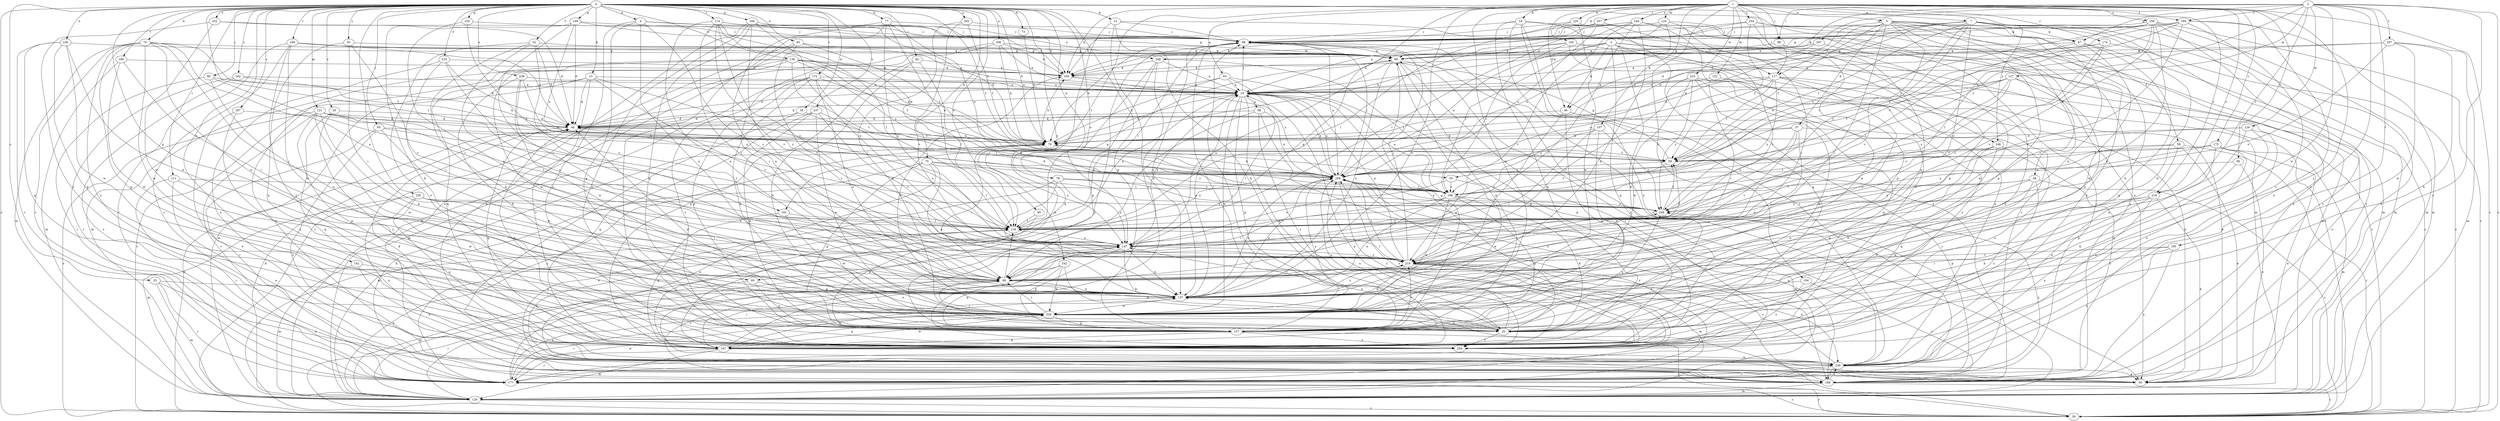 strict digraph  {
0;
1;
2;
3;
4;
5;
7;
10;
12;
13;
19;
20;
25;
29;
30;
35;
36;
37;
38;
40;
43;
49;
50;
52;
55;
58;
59;
60;
65;
67;
68;
69;
70;
73;
75;
76;
77;
79;
80;
82;
88;
89;
91;
95;
96;
98;
104;
105;
107;
108;
111;
114;
117;
118;
121;
122;
124;
126;
127;
128;
136;
137;
142;
147;
149;
155;
157;
166;
167;
169;
172;
174;
175;
177;
182;
187;
188;
189;
191;
194;
195;
197;
198;
205;
206;
207;
209;
218;
219;
220;
223;
228;
233;
235;
236;
237;
238;
239;
242;
244;
246;
248;
249;
252;
254;
257;
258;
259;
0 -> 4  [label=a];
0 -> 12  [label=b];
0 -> 13  [label=b];
0 -> 25  [label=c];
0 -> 29  [label=c];
0 -> 30  [label=c];
0 -> 35  [label=d];
0 -> 43  [label=e];
0 -> 49  [label=e];
0 -> 50  [label=e];
0 -> 52  [label=f];
0 -> 55  [label=f];
0 -> 60  [label=g];
0 -> 70  [label=h];
0 -> 73  [label=h];
0 -> 75  [label=h];
0 -> 76  [label=h];
0 -> 77  [label=h];
0 -> 79  [label=h];
0 -> 80  [label=i];
0 -> 82  [label=i];
0 -> 91  [label=j];
0 -> 95  [label=j];
0 -> 111  [label=l];
0 -> 114  [label=l];
0 -> 121  [label=m];
0 -> 136  [label=n];
0 -> 142  [label=o];
0 -> 147  [label=o];
0 -> 149  [label=p];
0 -> 155  [label=p];
0 -> 157  [label=p];
0 -> 166  [label=q];
0 -> 169  [label=r];
0 -> 172  [label=r];
0 -> 182  [label=s];
0 -> 187  [label=s];
0 -> 189  [label=t];
0 -> 191  [label=t];
0 -> 205  [label=u];
0 -> 206  [label=u];
0 -> 218  [label=v];
0 -> 233  [label=x];
0 -> 235  [label=x];
0 -> 236  [label=x];
0 -> 237  [label=x];
0 -> 238  [label=x];
0 -> 242  [label=y];
0 -> 252  [label=z];
1 -> 5  [label=a];
1 -> 7  [label=a];
1 -> 19  [label=b];
1 -> 30  [label=c];
1 -> 36  [label=d];
1 -> 60  [label=g];
1 -> 65  [label=g];
1 -> 88  [label=i];
1 -> 96  [label=j];
1 -> 104  [label=k];
1 -> 105  [label=k];
1 -> 107  [label=k];
1 -> 108  [label=k];
1 -> 117  [label=l];
1 -> 122  [label=m];
1 -> 124  [label=m];
1 -> 137  [label=n];
1 -> 174  [label=r];
1 -> 175  [label=r];
1 -> 191  [label=t];
1 -> 194  [label=t];
1 -> 218  [label=v];
1 -> 220  [label=w];
1 -> 223  [label=w];
1 -> 228  [label=w];
1 -> 244  [label=y];
1 -> 246  [label=y];
1 -> 254  [label=z];
1 -> 257  [label=z];
1 -> 258  [label=z];
1 -> 259  [label=z];
2 -> 10  [label=a];
2 -> 30  [label=c];
2 -> 55  [label=f];
2 -> 67  [label=g];
2 -> 88  [label=i];
2 -> 126  [label=m];
2 -> 127  [label=m];
2 -> 188  [label=s];
2 -> 194  [label=t];
2 -> 195  [label=t];
2 -> 197  [label=t];
2 -> 207  [label=u];
2 -> 218  [label=v];
2 -> 228  [label=w];
2 -> 239  [label=x];
3 -> 20  [label=b];
3 -> 30  [label=c];
3 -> 36  [label=d];
3 -> 167  [label=q];
3 -> 177  [label=r];
3 -> 198  [label=t];
3 -> 209  [label=u];
3 -> 239  [label=x];
3 -> 246  [label=y];
3 -> 248  [label=y];
4 -> 98  [label=j];
4 -> 137  [label=n];
4 -> 157  [label=p];
4 -> 219  [label=v];
4 -> 248  [label=y];
4 -> 259  [label=z];
5 -> 20  [label=b];
5 -> 36  [label=d];
5 -> 37  [label=d];
5 -> 38  [label=d];
5 -> 58  [label=f];
5 -> 59  [label=f];
5 -> 67  [label=g];
5 -> 89  [label=i];
5 -> 98  [label=j];
5 -> 117  [label=l];
5 -> 157  [label=p];
5 -> 219  [label=v];
5 -> 239  [label=x];
7 -> 20  [label=b];
7 -> 40  [label=d];
7 -> 50  [label=e];
7 -> 59  [label=f];
7 -> 67  [label=g];
7 -> 79  [label=h];
7 -> 108  [label=k];
7 -> 128  [label=m];
7 -> 137  [label=n];
7 -> 147  [label=o];
7 -> 188  [label=s];
7 -> 198  [label=t];
7 -> 249  [label=y];
10 -> 40  [label=d];
10 -> 68  [label=g];
10 -> 79  [label=h];
10 -> 98  [label=j];
10 -> 157  [label=p];
10 -> 167  [label=q];
10 -> 209  [label=u];
10 -> 228  [label=w];
12 -> 20  [label=b];
12 -> 98  [label=j];
12 -> 117  [label=l];
12 -> 128  [label=m];
12 -> 259  [label=z];
13 -> 10  [label=a];
13 -> 30  [label=c];
13 -> 40  [label=d];
13 -> 118  [label=l];
13 -> 128  [label=m];
13 -> 219  [label=v];
13 -> 259  [label=z];
19 -> 30  [label=c];
19 -> 98  [label=j];
19 -> 128  [label=m];
19 -> 167  [label=q];
19 -> 177  [label=r];
19 -> 188  [label=s];
19 -> 239  [label=x];
20 -> 10  [label=a];
20 -> 40  [label=d];
20 -> 89  [label=i];
20 -> 147  [label=o];
20 -> 209  [label=u];
20 -> 259  [label=z];
25 -> 50  [label=e];
25 -> 128  [label=m];
25 -> 137  [label=n];
25 -> 177  [label=r];
29 -> 40  [label=d];
29 -> 167  [label=q];
29 -> 259  [label=z];
30 -> 40  [label=d];
30 -> 89  [label=i];
30 -> 118  [label=l];
30 -> 177  [label=r];
30 -> 219  [label=v];
35 -> 40  [label=d];
35 -> 188  [label=s];
35 -> 198  [label=t];
36 -> 40  [label=d];
36 -> 137  [label=n];
36 -> 157  [label=p];
36 -> 177  [label=r];
37 -> 79  [label=h];
37 -> 89  [label=i];
37 -> 209  [label=u];
37 -> 219  [label=v];
37 -> 249  [label=y];
37 -> 259  [label=z];
38 -> 20  [label=b];
38 -> 30  [label=c];
38 -> 137  [label=n];
38 -> 147  [label=o];
38 -> 198  [label=t];
38 -> 259  [label=z];
40 -> 79  [label=h];
40 -> 118  [label=l];
40 -> 167  [label=q];
43 -> 30  [label=c];
43 -> 59  [label=f];
43 -> 69  [label=g];
43 -> 128  [label=m];
43 -> 219  [label=v];
49 -> 118  [label=l];
49 -> 157  [label=p];
52 -> 20  [label=b];
52 -> 40  [label=d];
52 -> 69  [label=g];
52 -> 137  [label=n];
52 -> 219  [label=v];
52 -> 259  [label=z];
55 -> 147  [label=o];
55 -> 198  [label=t];
55 -> 228  [label=w];
58 -> 30  [label=c];
58 -> 50  [label=e];
58 -> 59  [label=f];
58 -> 198  [label=t];
58 -> 239  [label=x];
59 -> 69  [label=g];
59 -> 198  [label=t];
59 -> 209  [label=u];
60 -> 128  [label=m];
60 -> 137  [label=n];
60 -> 157  [label=p];
65 -> 10  [label=a];
65 -> 40  [label=d];
65 -> 79  [label=h];
65 -> 89  [label=i];
65 -> 167  [label=q];
67 -> 30  [label=c];
67 -> 69  [label=g];
67 -> 118  [label=l];
67 -> 167  [label=q];
67 -> 228  [label=w];
68 -> 40  [label=d];
68 -> 89  [label=i];
68 -> 188  [label=s];
68 -> 209  [label=u];
68 -> 259  [label=z];
69 -> 108  [label=k];
69 -> 137  [label=n];
69 -> 147  [label=o];
69 -> 157  [label=p];
69 -> 167  [label=q];
69 -> 177  [label=r];
69 -> 239  [label=x];
70 -> 59  [label=f];
70 -> 69  [label=g];
70 -> 89  [label=i];
70 -> 128  [label=m];
70 -> 137  [label=n];
70 -> 147  [label=o];
70 -> 157  [label=p];
70 -> 177  [label=r];
70 -> 228  [label=w];
70 -> 259  [label=z];
73 -> 79  [label=h];
75 -> 50  [label=e];
75 -> 118  [label=l];
75 -> 128  [label=m];
75 -> 137  [label=n];
75 -> 157  [label=p];
75 -> 198  [label=t];
75 -> 209  [label=u];
76 -> 50  [label=e];
76 -> 137  [label=n];
76 -> 147  [label=o];
76 -> 198  [label=t];
76 -> 249  [label=y];
77 -> 98  [label=j];
77 -> 118  [label=l];
77 -> 137  [label=n];
77 -> 147  [label=o];
77 -> 209  [label=u];
77 -> 259  [label=z];
79 -> 59  [label=f];
79 -> 89  [label=i];
79 -> 108  [label=k];
79 -> 147  [label=o];
79 -> 177  [label=r];
80 -> 10  [label=a];
80 -> 118  [label=l];
80 -> 137  [label=n];
80 -> 177  [label=r];
82 -> 20  [label=b];
82 -> 108  [label=k];
82 -> 118  [label=l];
82 -> 167  [label=q];
88 -> 69  [label=g];
88 -> 137  [label=n];
88 -> 228  [label=w];
89 -> 118  [label=l];
89 -> 137  [label=n];
89 -> 219  [label=v];
91 -> 69  [label=g];
91 -> 89  [label=i];
91 -> 167  [label=q];
91 -> 219  [label=v];
95 -> 79  [label=h];
95 -> 118  [label=l];
95 -> 177  [label=r];
95 -> 188  [label=s];
95 -> 228  [label=w];
96 -> 20  [label=b];
96 -> 50  [label=e];
96 -> 209  [label=u];
98 -> 50  [label=e];
98 -> 69  [label=g];
98 -> 79  [label=h];
98 -> 118  [label=l];
98 -> 137  [label=n];
98 -> 209  [label=u];
104 -> 137  [label=n];
104 -> 188  [label=s];
104 -> 259  [label=z];
105 -> 10  [label=a];
105 -> 69  [label=g];
105 -> 128  [label=m];
105 -> 198  [label=t];
105 -> 228  [label=w];
107 -> 79  [label=h];
107 -> 89  [label=i];
107 -> 147  [label=o];
107 -> 228  [label=w];
107 -> 249  [label=y];
108 -> 10  [label=a];
108 -> 209  [label=u];
111 -> 50  [label=e];
111 -> 177  [label=r];
111 -> 198  [label=t];
111 -> 228  [label=w];
114 -> 79  [label=h];
114 -> 89  [label=i];
114 -> 98  [label=j];
114 -> 118  [label=l];
114 -> 137  [label=n];
114 -> 147  [label=o];
114 -> 209  [label=u];
114 -> 219  [label=v];
117 -> 10  [label=a];
117 -> 20  [label=b];
117 -> 40  [label=d];
117 -> 50  [label=e];
117 -> 59  [label=f];
117 -> 137  [label=n];
117 -> 209  [label=u];
117 -> 249  [label=y];
118 -> 10  [label=a];
118 -> 50  [label=e];
118 -> 69  [label=g];
118 -> 147  [label=o];
118 -> 249  [label=y];
121 -> 30  [label=c];
121 -> 40  [label=d];
121 -> 79  [label=h];
121 -> 118  [label=l];
121 -> 137  [label=n];
121 -> 157  [label=p];
121 -> 177  [label=r];
121 -> 209  [label=u];
121 -> 228  [label=w];
122 -> 10  [label=a];
122 -> 50  [label=e];
122 -> 89  [label=i];
124 -> 79  [label=h];
124 -> 89  [label=i];
124 -> 98  [label=j];
124 -> 157  [label=p];
124 -> 209  [label=u];
126 -> 79  [label=h];
126 -> 137  [label=n];
126 -> 167  [label=q];
126 -> 198  [label=t];
126 -> 259  [label=z];
127 -> 10  [label=a];
127 -> 59  [label=f];
127 -> 79  [label=h];
127 -> 137  [label=n];
127 -> 188  [label=s];
127 -> 198  [label=t];
127 -> 249  [label=y];
128 -> 10  [label=a];
128 -> 30  [label=c];
128 -> 40  [label=d];
128 -> 89  [label=i];
128 -> 98  [label=j];
128 -> 147  [label=o];
136 -> 10  [label=a];
136 -> 59  [label=f];
136 -> 79  [label=h];
136 -> 108  [label=k];
136 -> 128  [label=m];
136 -> 167  [label=q];
136 -> 188  [label=s];
136 -> 198  [label=t];
136 -> 209  [label=u];
136 -> 228  [label=w];
137 -> 10  [label=a];
137 -> 209  [label=u];
137 -> 219  [label=v];
137 -> 228  [label=w];
142 -> 89  [label=i];
142 -> 128  [label=m];
142 -> 239  [label=x];
147 -> 10  [label=a];
147 -> 20  [label=b];
147 -> 59  [label=f];
147 -> 137  [label=n];
147 -> 157  [label=p];
147 -> 219  [label=v];
149 -> 20  [label=b];
149 -> 40  [label=d];
149 -> 89  [label=i];
149 -> 98  [label=j];
149 -> 108  [label=k];
149 -> 209  [label=u];
155 -> 98  [label=j];
155 -> 137  [label=n];
155 -> 249  [label=y];
157 -> 30  [label=c];
157 -> 69  [label=g];
157 -> 98  [label=j];
157 -> 167  [label=q];
157 -> 219  [label=v];
157 -> 249  [label=y];
157 -> 259  [label=z];
166 -> 69  [label=g];
166 -> 89  [label=i];
166 -> 98  [label=j];
166 -> 108  [label=k];
166 -> 147  [label=o];
166 -> 157  [label=p];
166 -> 188  [label=s];
166 -> 259  [label=z];
167 -> 89  [label=i];
167 -> 98  [label=j];
167 -> 118  [label=l];
167 -> 128  [label=m];
167 -> 137  [label=n];
167 -> 147  [label=o];
167 -> 177  [label=r];
167 -> 209  [label=u];
167 -> 228  [label=w];
167 -> 239  [label=x];
169 -> 10  [label=a];
169 -> 40  [label=d];
169 -> 69  [label=g];
169 -> 177  [label=r];
169 -> 188  [label=s];
169 -> 228  [label=w];
169 -> 259  [label=z];
172 -> 10  [label=a];
172 -> 20  [label=b];
172 -> 79  [label=h];
172 -> 128  [label=m];
172 -> 137  [label=n];
172 -> 157  [label=p];
172 -> 198  [label=t];
172 -> 259  [label=z];
174 -> 10  [label=a];
174 -> 30  [label=c];
174 -> 69  [label=g];
174 -> 118  [label=l];
174 -> 219  [label=v];
175 -> 50  [label=e];
175 -> 59  [label=f];
175 -> 128  [label=m];
175 -> 147  [label=o];
175 -> 157  [label=p];
175 -> 239  [label=x];
175 -> 249  [label=y];
177 -> 30  [label=c];
177 -> 79  [label=h];
177 -> 98  [label=j];
177 -> 137  [label=n];
177 -> 228  [label=w];
177 -> 249  [label=y];
182 -> 10  [label=a];
182 -> 79  [label=h];
182 -> 177  [label=r];
182 -> 188  [label=s];
187 -> 40  [label=d];
187 -> 50  [label=e];
187 -> 259  [label=z];
188 -> 30  [label=c];
188 -> 128  [label=m];
188 -> 137  [label=n];
188 -> 209  [label=u];
188 -> 239  [label=x];
189 -> 89  [label=i];
189 -> 108  [label=k];
189 -> 128  [label=m];
189 -> 228  [label=w];
191 -> 118  [label=l];
191 -> 167  [label=q];
191 -> 228  [label=w];
194 -> 69  [label=g];
194 -> 98  [label=j];
194 -> 128  [label=m];
194 -> 198  [label=t];
194 -> 209  [label=u];
194 -> 219  [label=v];
194 -> 239  [label=x];
194 -> 259  [label=z];
195 -> 89  [label=i];
195 -> 188  [label=s];
195 -> 219  [label=v];
195 -> 239  [label=x];
197 -> 10  [label=a];
197 -> 20  [label=b];
197 -> 69  [label=g];
197 -> 128  [label=m];
197 -> 147  [label=o];
197 -> 228  [label=w];
198 -> 10  [label=a];
198 -> 20  [label=b];
198 -> 40  [label=d];
198 -> 89  [label=i];
198 -> 137  [label=n];
198 -> 157  [label=p];
198 -> 228  [label=w];
198 -> 249  [label=y];
205 -> 20  [label=b];
205 -> 59  [label=f];
205 -> 98  [label=j];
205 -> 219  [label=v];
206 -> 10  [label=a];
206 -> 69  [label=g];
206 -> 79  [label=h];
206 -> 89  [label=i];
206 -> 108  [label=k];
206 -> 239  [label=x];
207 -> 69  [label=g];
207 -> 79  [label=h];
207 -> 108  [label=k];
207 -> 219  [label=v];
209 -> 10  [label=a];
209 -> 40  [label=d];
209 -> 79  [label=h];
209 -> 98  [label=j];
209 -> 128  [label=m];
209 -> 137  [label=n];
209 -> 177  [label=r];
209 -> 198  [label=t];
209 -> 249  [label=y];
209 -> 259  [label=z];
218 -> 20  [label=b];
218 -> 50  [label=e];
218 -> 157  [label=p];
218 -> 228  [label=w];
218 -> 239  [label=x];
218 -> 249  [label=y];
219 -> 10  [label=a];
219 -> 89  [label=i];
219 -> 98  [label=j];
219 -> 118  [label=l];
219 -> 128  [label=m];
219 -> 209  [label=u];
219 -> 228  [label=w];
219 -> 239  [label=x];
219 -> 259  [label=z];
220 -> 98  [label=j];
220 -> 118  [label=l];
220 -> 167  [label=q];
220 -> 228  [label=w];
223 -> 10  [label=a];
223 -> 20  [label=b];
223 -> 167  [label=q];
223 -> 219  [label=v];
223 -> 228  [label=w];
223 -> 249  [label=y];
223 -> 259  [label=z];
228 -> 20  [label=b];
228 -> 89  [label=i];
228 -> 108  [label=k];
228 -> 157  [label=p];
228 -> 167  [label=q];
228 -> 177  [label=r];
228 -> 209  [label=u];
233 -> 40  [label=d];
233 -> 89  [label=i];
233 -> 108  [label=k];
233 -> 118  [label=l];
233 -> 239  [label=x];
235 -> 89  [label=i];
235 -> 128  [label=m];
235 -> 147  [label=o];
235 -> 167  [label=q];
235 -> 239  [label=x];
235 -> 249  [label=y];
236 -> 69  [label=g];
236 -> 137  [label=n];
236 -> 157  [label=p];
236 -> 167  [label=q];
236 -> 177  [label=r];
236 -> 228  [label=w];
237 -> 40  [label=d];
237 -> 147  [label=o];
237 -> 157  [label=p];
237 -> 167  [label=q];
237 -> 219  [label=v];
237 -> 228  [label=w];
238 -> 10  [label=a];
238 -> 20  [label=b];
238 -> 219  [label=v];
238 -> 228  [label=w];
238 -> 249  [label=y];
239 -> 40  [label=d];
239 -> 50  [label=e];
239 -> 147  [label=o];
239 -> 177  [label=r];
239 -> 188  [label=s];
239 -> 219  [label=v];
242 -> 20  [label=b];
242 -> 89  [label=i];
242 -> 157  [label=p];
242 -> 188  [label=s];
242 -> 228  [label=w];
244 -> 10  [label=a];
244 -> 89  [label=i];
244 -> 98  [label=j];
244 -> 118  [label=l];
244 -> 137  [label=n];
244 -> 177  [label=r];
244 -> 188  [label=s];
244 -> 219  [label=v];
244 -> 259  [label=z];
246 -> 20  [label=b];
246 -> 59  [label=f];
246 -> 157  [label=p];
246 -> 167  [label=q];
246 -> 177  [label=r];
248 -> 10  [label=a];
248 -> 108  [label=k];
248 -> 137  [label=n];
248 -> 157  [label=p];
248 -> 167  [label=q];
248 -> 198  [label=t];
249 -> 59  [label=f];
249 -> 118  [label=l];
252 -> 40  [label=d];
252 -> 98  [label=j];
252 -> 228  [label=w];
252 -> 259  [label=z];
254 -> 59  [label=f];
254 -> 98  [label=j];
254 -> 108  [label=k];
254 -> 128  [label=m];
254 -> 157  [label=p];
254 -> 188  [label=s];
257 -> 98  [label=j];
257 -> 108  [label=k];
257 -> 209  [label=u];
257 -> 219  [label=v];
258 -> 30  [label=c];
258 -> 69  [label=g];
258 -> 98  [label=j];
258 -> 118  [label=l];
258 -> 128  [label=m];
258 -> 137  [label=n];
258 -> 188  [label=s];
258 -> 209  [label=u];
258 -> 219  [label=v];
259 -> 40  [label=d];
259 -> 209  [label=u];
}
